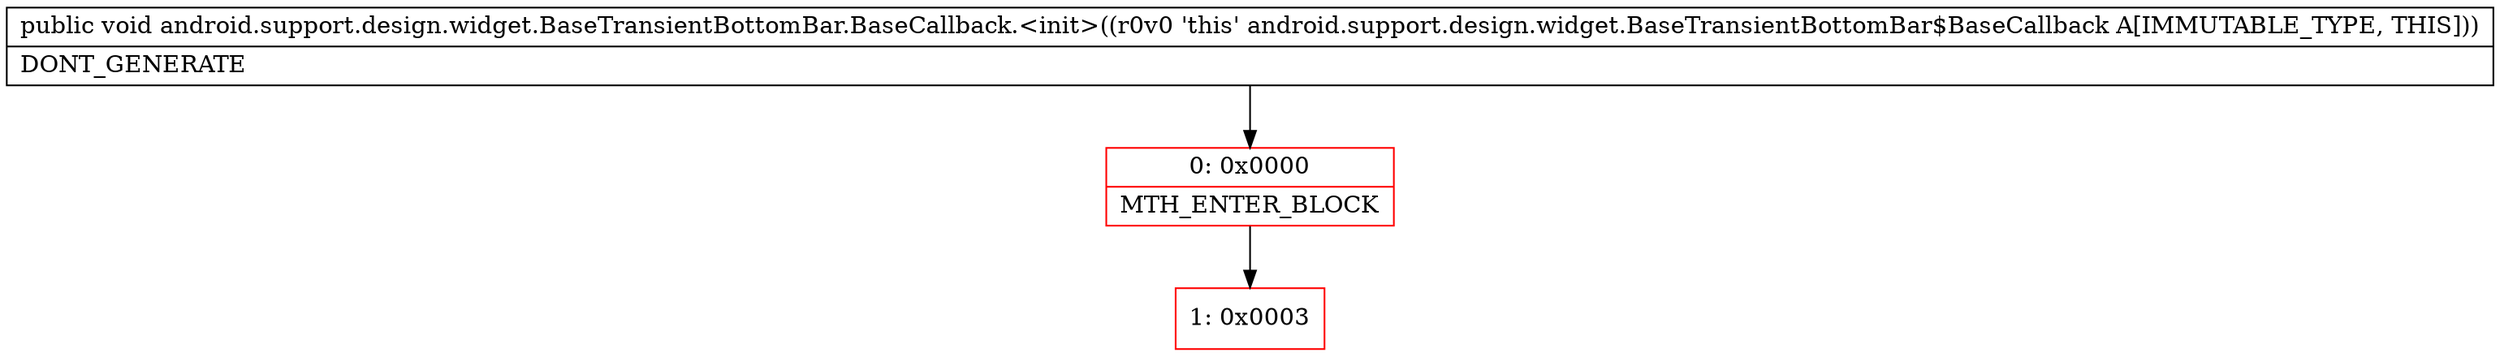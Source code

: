 digraph "CFG forandroid.support.design.widget.BaseTransientBottomBar.BaseCallback.\<init\>()V" {
subgraph cluster_Region_1769758460 {
label = "R(0)";
node [shape=record,color=blue];
}
Node_0 [shape=record,color=red,label="{0\:\ 0x0000|MTH_ENTER_BLOCK\l}"];
Node_1 [shape=record,color=red,label="{1\:\ 0x0003}"];
MethodNode[shape=record,label="{public void android.support.design.widget.BaseTransientBottomBar.BaseCallback.\<init\>((r0v0 'this' android.support.design.widget.BaseTransientBottomBar$BaseCallback A[IMMUTABLE_TYPE, THIS]))  | DONT_GENERATE\l}"];
MethodNode -> Node_0;
Node_0 -> Node_1;
}

